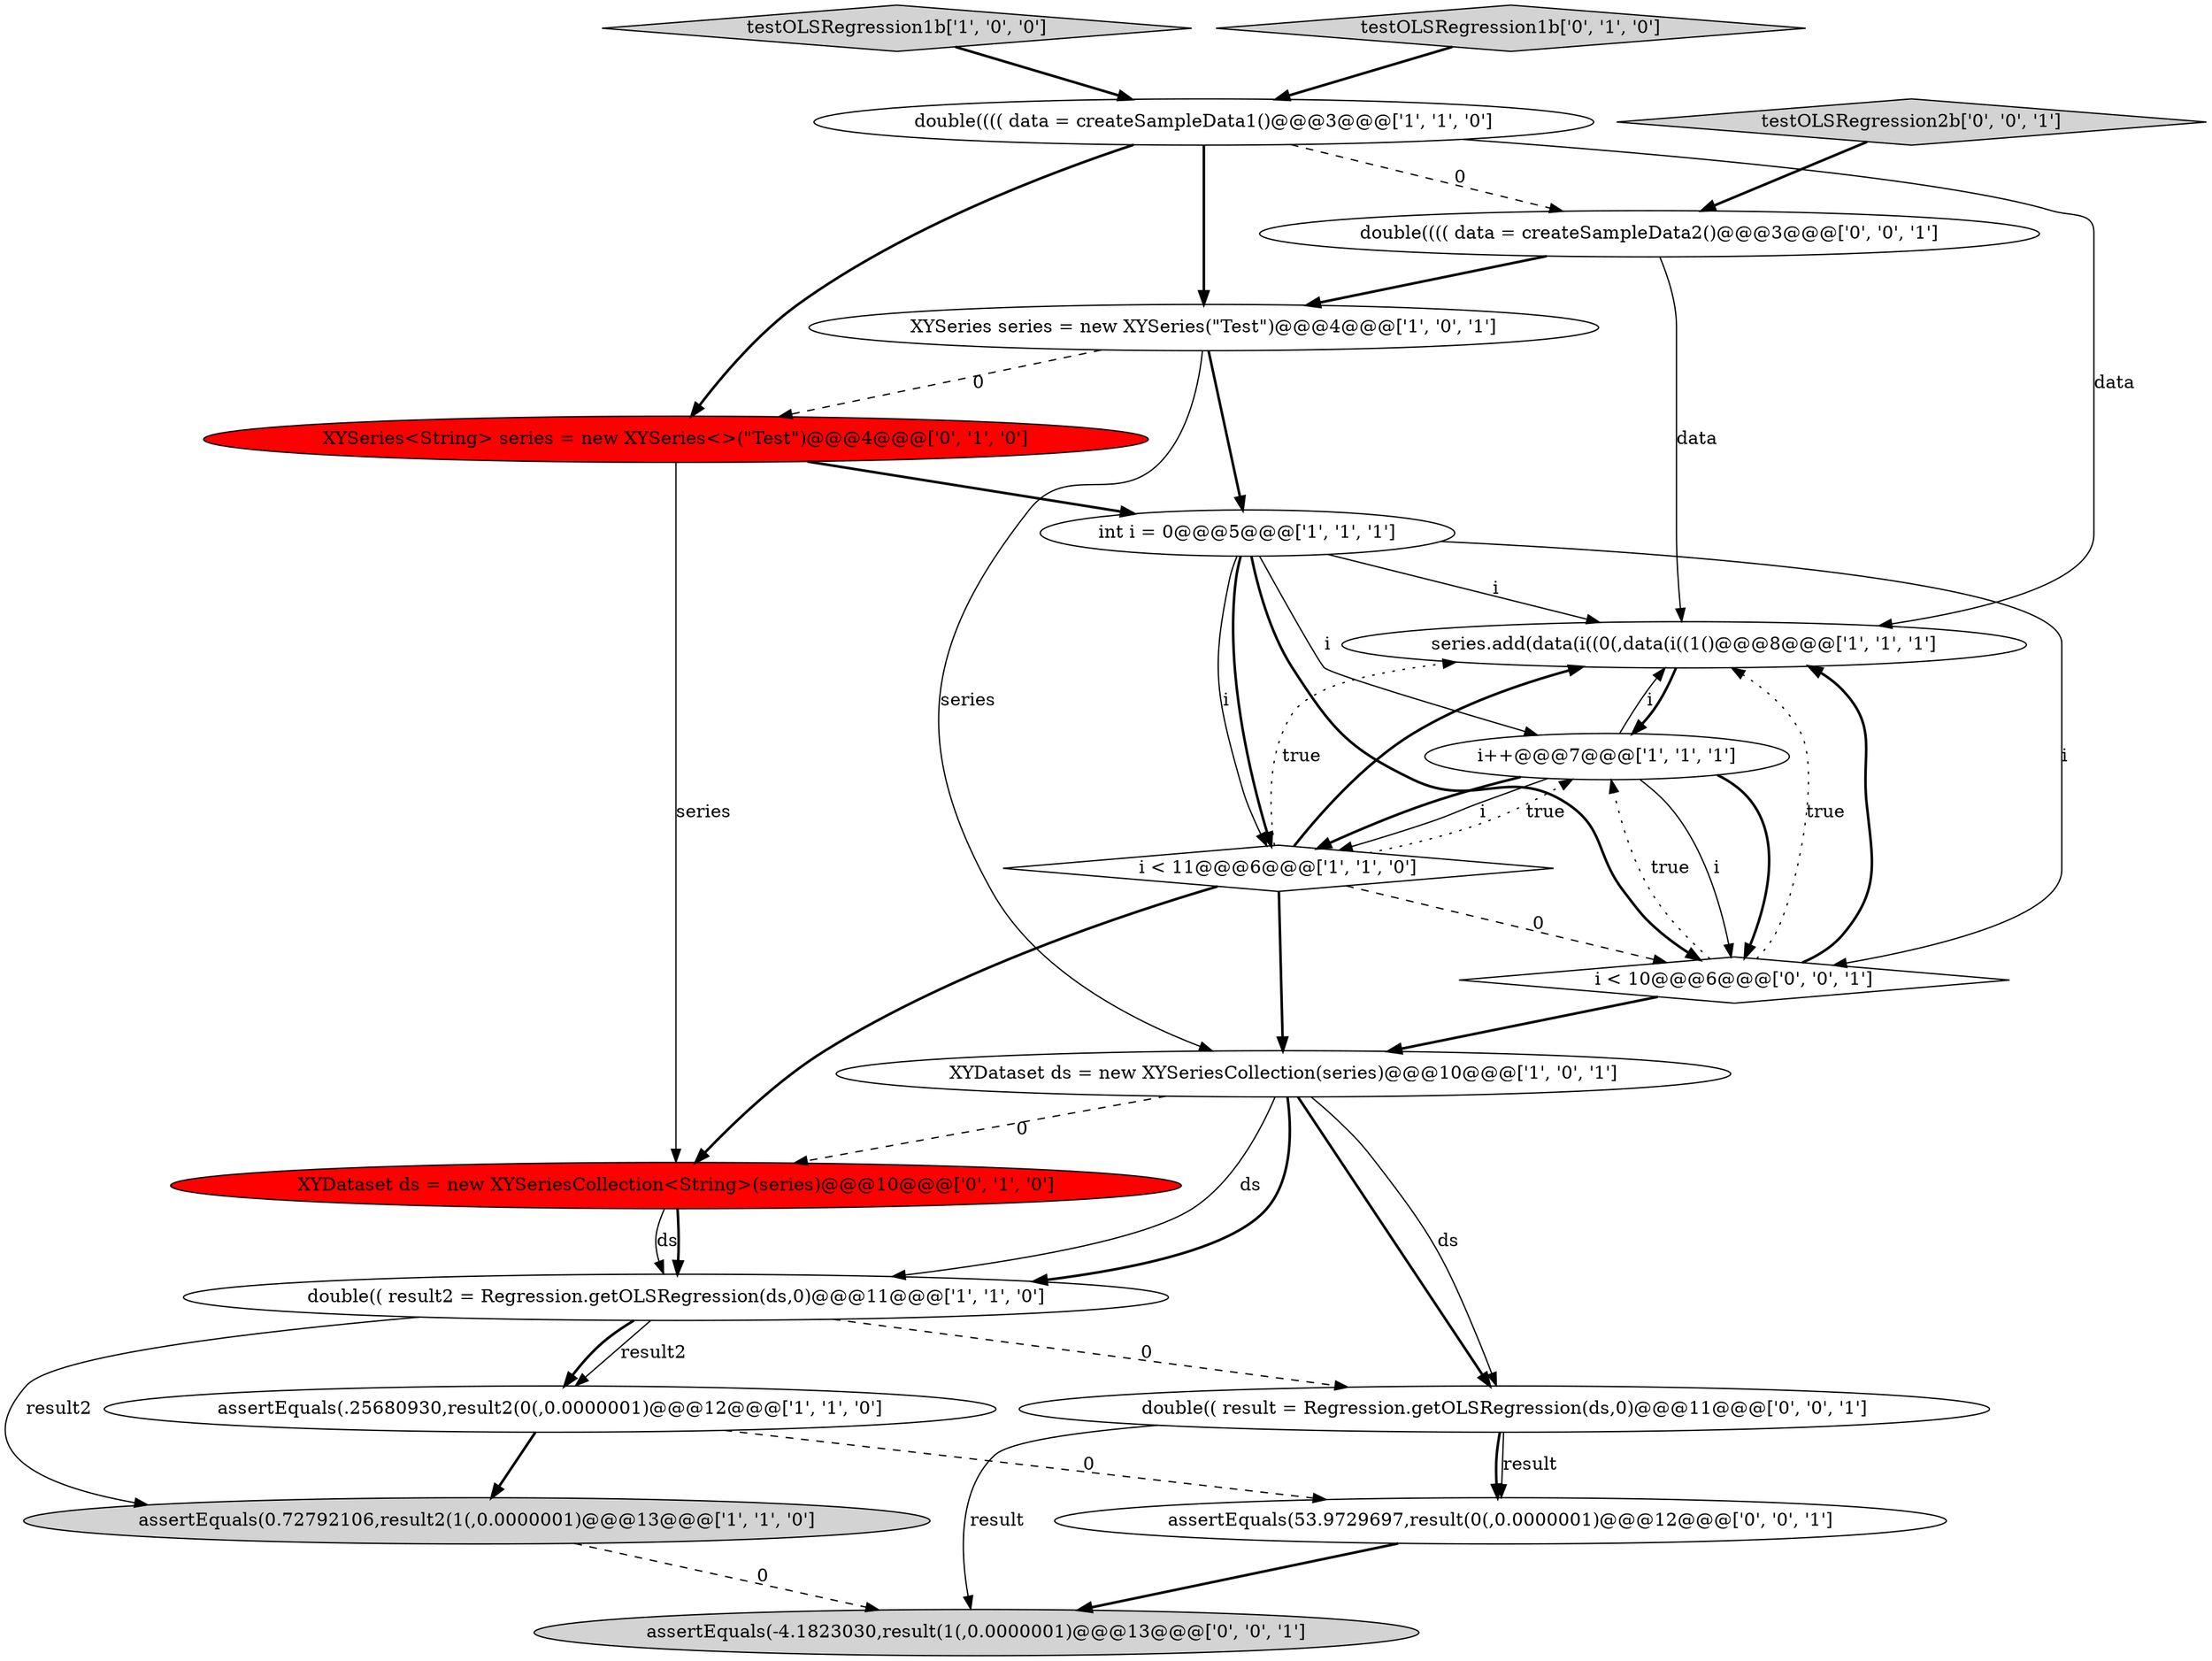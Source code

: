 digraph {
0 [style = filled, label = "series.add(data(i((0(,data(i((1()@@@8@@@['1', '1', '1']", fillcolor = white, shape = ellipse image = "AAA0AAABBB1BBB"];
2 [style = filled, label = "double(( result2 = Regression.getOLSRegression(ds,0)@@@11@@@['1', '1', '0']", fillcolor = white, shape = ellipse image = "AAA0AAABBB1BBB"];
4 [style = filled, label = "i < 11@@@6@@@['1', '1', '0']", fillcolor = white, shape = diamond image = "AAA0AAABBB1BBB"];
6 [style = filled, label = "double(((( data = createSampleData1()@@@3@@@['1', '1', '0']", fillcolor = white, shape = ellipse image = "AAA0AAABBB1BBB"];
1 [style = filled, label = "assertEquals(.25680930,result2(0(,0.0000001)@@@12@@@['1', '1', '0']", fillcolor = white, shape = ellipse image = "AAA0AAABBB1BBB"];
15 [style = filled, label = "assertEquals(-4.1823030,result(1(,0.0000001)@@@13@@@['0', '0', '1']", fillcolor = lightgray, shape = ellipse image = "AAA0AAABBB3BBB"];
18 [style = filled, label = "double(((( data = createSampleData2()@@@3@@@['0', '0', '1']", fillcolor = white, shape = ellipse image = "AAA0AAABBB3BBB"];
12 [style = filled, label = "XYDataset ds = new XYSeriesCollection<String>(series)@@@10@@@['0', '1', '0']", fillcolor = red, shape = ellipse image = "AAA1AAABBB2BBB"];
14 [style = filled, label = "testOLSRegression2b['0', '0', '1']", fillcolor = lightgray, shape = diamond image = "AAA0AAABBB3BBB"];
16 [style = filled, label = "double(( result = Regression.getOLSRegression(ds,0)@@@11@@@['0', '0', '1']", fillcolor = white, shape = ellipse image = "AAA0AAABBB3BBB"];
19 [style = filled, label = "i < 10@@@6@@@['0', '0', '1']", fillcolor = white, shape = diamond image = "AAA0AAABBB3BBB"];
7 [style = filled, label = "XYDataset ds = new XYSeriesCollection(series)@@@10@@@['1', '0', '1']", fillcolor = white, shape = ellipse image = "AAA0AAABBB1BBB"];
3 [style = filled, label = "XYSeries series = new XYSeries(\"Test\")@@@4@@@['1', '0', '1']", fillcolor = white, shape = ellipse image = "AAA0AAABBB1BBB"];
8 [style = filled, label = "int i = 0@@@5@@@['1', '1', '1']", fillcolor = white, shape = ellipse image = "AAA0AAABBB1BBB"];
5 [style = filled, label = "i++@@@7@@@['1', '1', '1']", fillcolor = white, shape = ellipse image = "AAA0AAABBB1BBB"];
9 [style = filled, label = "assertEquals(0.72792106,result2(1(,0.0000001)@@@13@@@['1', '1', '0']", fillcolor = lightgray, shape = ellipse image = "AAA0AAABBB1BBB"];
10 [style = filled, label = "testOLSRegression1b['1', '0', '0']", fillcolor = lightgray, shape = diamond image = "AAA0AAABBB1BBB"];
17 [style = filled, label = "assertEquals(53.9729697,result(0(,0.0000001)@@@12@@@['0', '0', '1']", fillcolor = white, shape = ellipse image = "AAA0AAABBB3BBB"];
11 [style = filled, label = "testOLSRegression1b['0', '1', '0']", fillcolor = lightgray, shape = diamond image = "AAA0AAABBB2BBB"];
13 [style = filled, label = "XYSeries<String> series = new XYSeries<>(\"Test\")@@@4@@@['0', '1', '0']", fillcolor = red, shape = ellipse image = "AAA1AAABBB2BBB"];
6->3 [style = bold, label=""];
4->5 [style = dotted, label="true"];
18->3 [style = bold, label=""];
8->0 [style = solid, label="i"];
2->1 [style = solid, label="result2"];
18->0 [style = solid, label="data"];
2->1 [style = bold, label=""];
8->19 [style = bold, label=""];
3->7 [style = solid, label="series"];
5->4 [style = solid, label="i"];
11->6 [style = bold, label=""];
4->0 [style = dotted, label="true"];
16->17 [style = bold, label=""];
16->15 [style = solid, label="result"];
3->13 [style = dashed, label="0"];
10->6 [style = bold, label=""];
4->7 [style = bold, label=""];
1->9 [style = bold, label=""];
19->0 [style = bold, label=""];
4->0 [style = bold, label=""];
12->2 [style = solid, label="ds"];
16->17 [style = solid, label="result"];
6->18 [style = dashed, label="0"];
5->19 [style = bold, label=""];
6->0 [style = solid, label="data"];
12->2 [style = bold, label=""];
1->17 [style = dashed, label="0"];
7->2 [style = solid, label="ds"];
9->15 [style = dashed, label="0"];
7->2 [style = bold, label=""];
8->5 [style = solid, label="i"];
3->8 [style = bold, label=""];
6->13 [style = bold, label=""];
19->0 [style = dotted, label="true"];
5->4 [style = bold, label=""];
7->16 [style = bold, label=""];
2->16 [style = dashed, label="0"];
17->15 [style = bold, label=""];
8->19 [style = solid, label="i"];
5->0 [style = solid, label="i"];
5->19 [style = solid, label="i"];
4->12 [style = bold, label=""];
7->16 [style = solid, label="ds"];
19->5 [style = dotted, label="true"];
7->12 [style = dashed, label="0"];
14->18 [style = bold, label=""];
4->19 [style = dashed, label="0"];
2->9 [style = solid, label="result2"];
8->4 [style = bold, label=""];
13->8 [style = bold, label=""];
13->12 [style = solid, label="series"];
19->7 [style = bold, label=""];
8->4 [style = solid, label="i"];
0->5 [style = bold, label=""];
}
